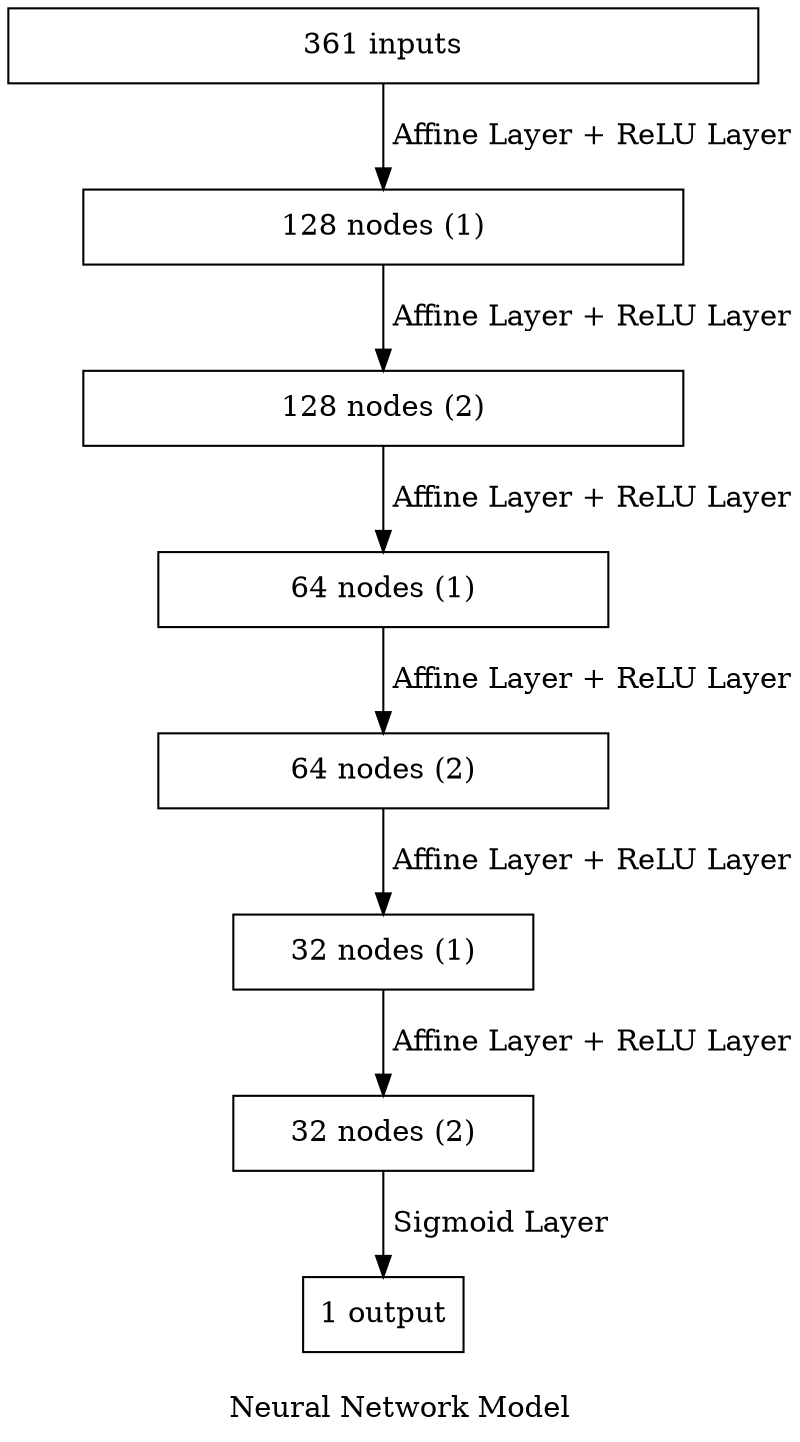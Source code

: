 digraph {
    rankdir = UD;
    label = "\nNeural Network Model";
    node [shape = box];

    "361 inputs" [width = 5];
    "128 nodes (1)" [width = 4];
    "128 nodes (2)" [width = 4];
    "64 nodes (1)" [width = 3];
    "64 nodes (2)" [width = 3];
    "32 nodes (1)" [width = 2];
    "32 nodes (2)" [width = 2];
    "1 output" [width = 1];

    "361 inputs" -> "128 nodes (1)" -> "128 nodes (2)" -> "64 nodes (1)" -> "64 nodes (2)" -> "32 nodes (1)" -> "32 nodes (2)" [label = " Affine Layer + ReLU Layer"];
    "32 nodes (2)" -> "1 output" [label = " Sigmoid Layer"];
}
